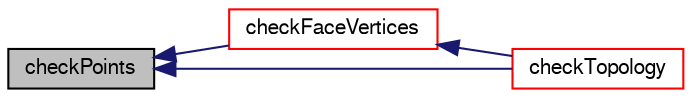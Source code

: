 digraph "checkPoints"
{
  bgcolor="transparent";
  edge [fontname="FreeSans",fontsize="10",labelfontname="FreeSans",labelfontsize="10"];
  node [fontname="FreeSans",fontsize="10",shape=record];
  rankdir="LR";
  Node46933 [label="checkPoints",height=0.2,width=0.4,color="black", fillcolor="grey75", style="filled", fontcolor="black"];
  Node46933 -> Node46934 [dir="back",color="midnightblue",fontsize="10",style="solid",fontname="FreeSans"];
  Node46934 [label="checkFaceVertices",height=0.2,width=0.4,color="red",URL="$a27530.html#a562897267b76fb7225a376f6ededa1cc",tooltip="Check uniqueness of face vertices. "];
  Node46934 -> Node46936 [dir="back",color="midnightblue",fontsize="10",style="solid",fontname="FreeSans"];
  Node46936 [label="checkTopology",height=0.2,width=0.4,color="red",URL="$a27530.html#a51df3b09a3307ac82007a70b626d1b6d",tooltip="Check mesh topology for correctness. "];
  Node46933 -> Node46936 [dir="back",color="midnightblue",fontsize="10",style="solid",fontname="FreeSans"];
}
